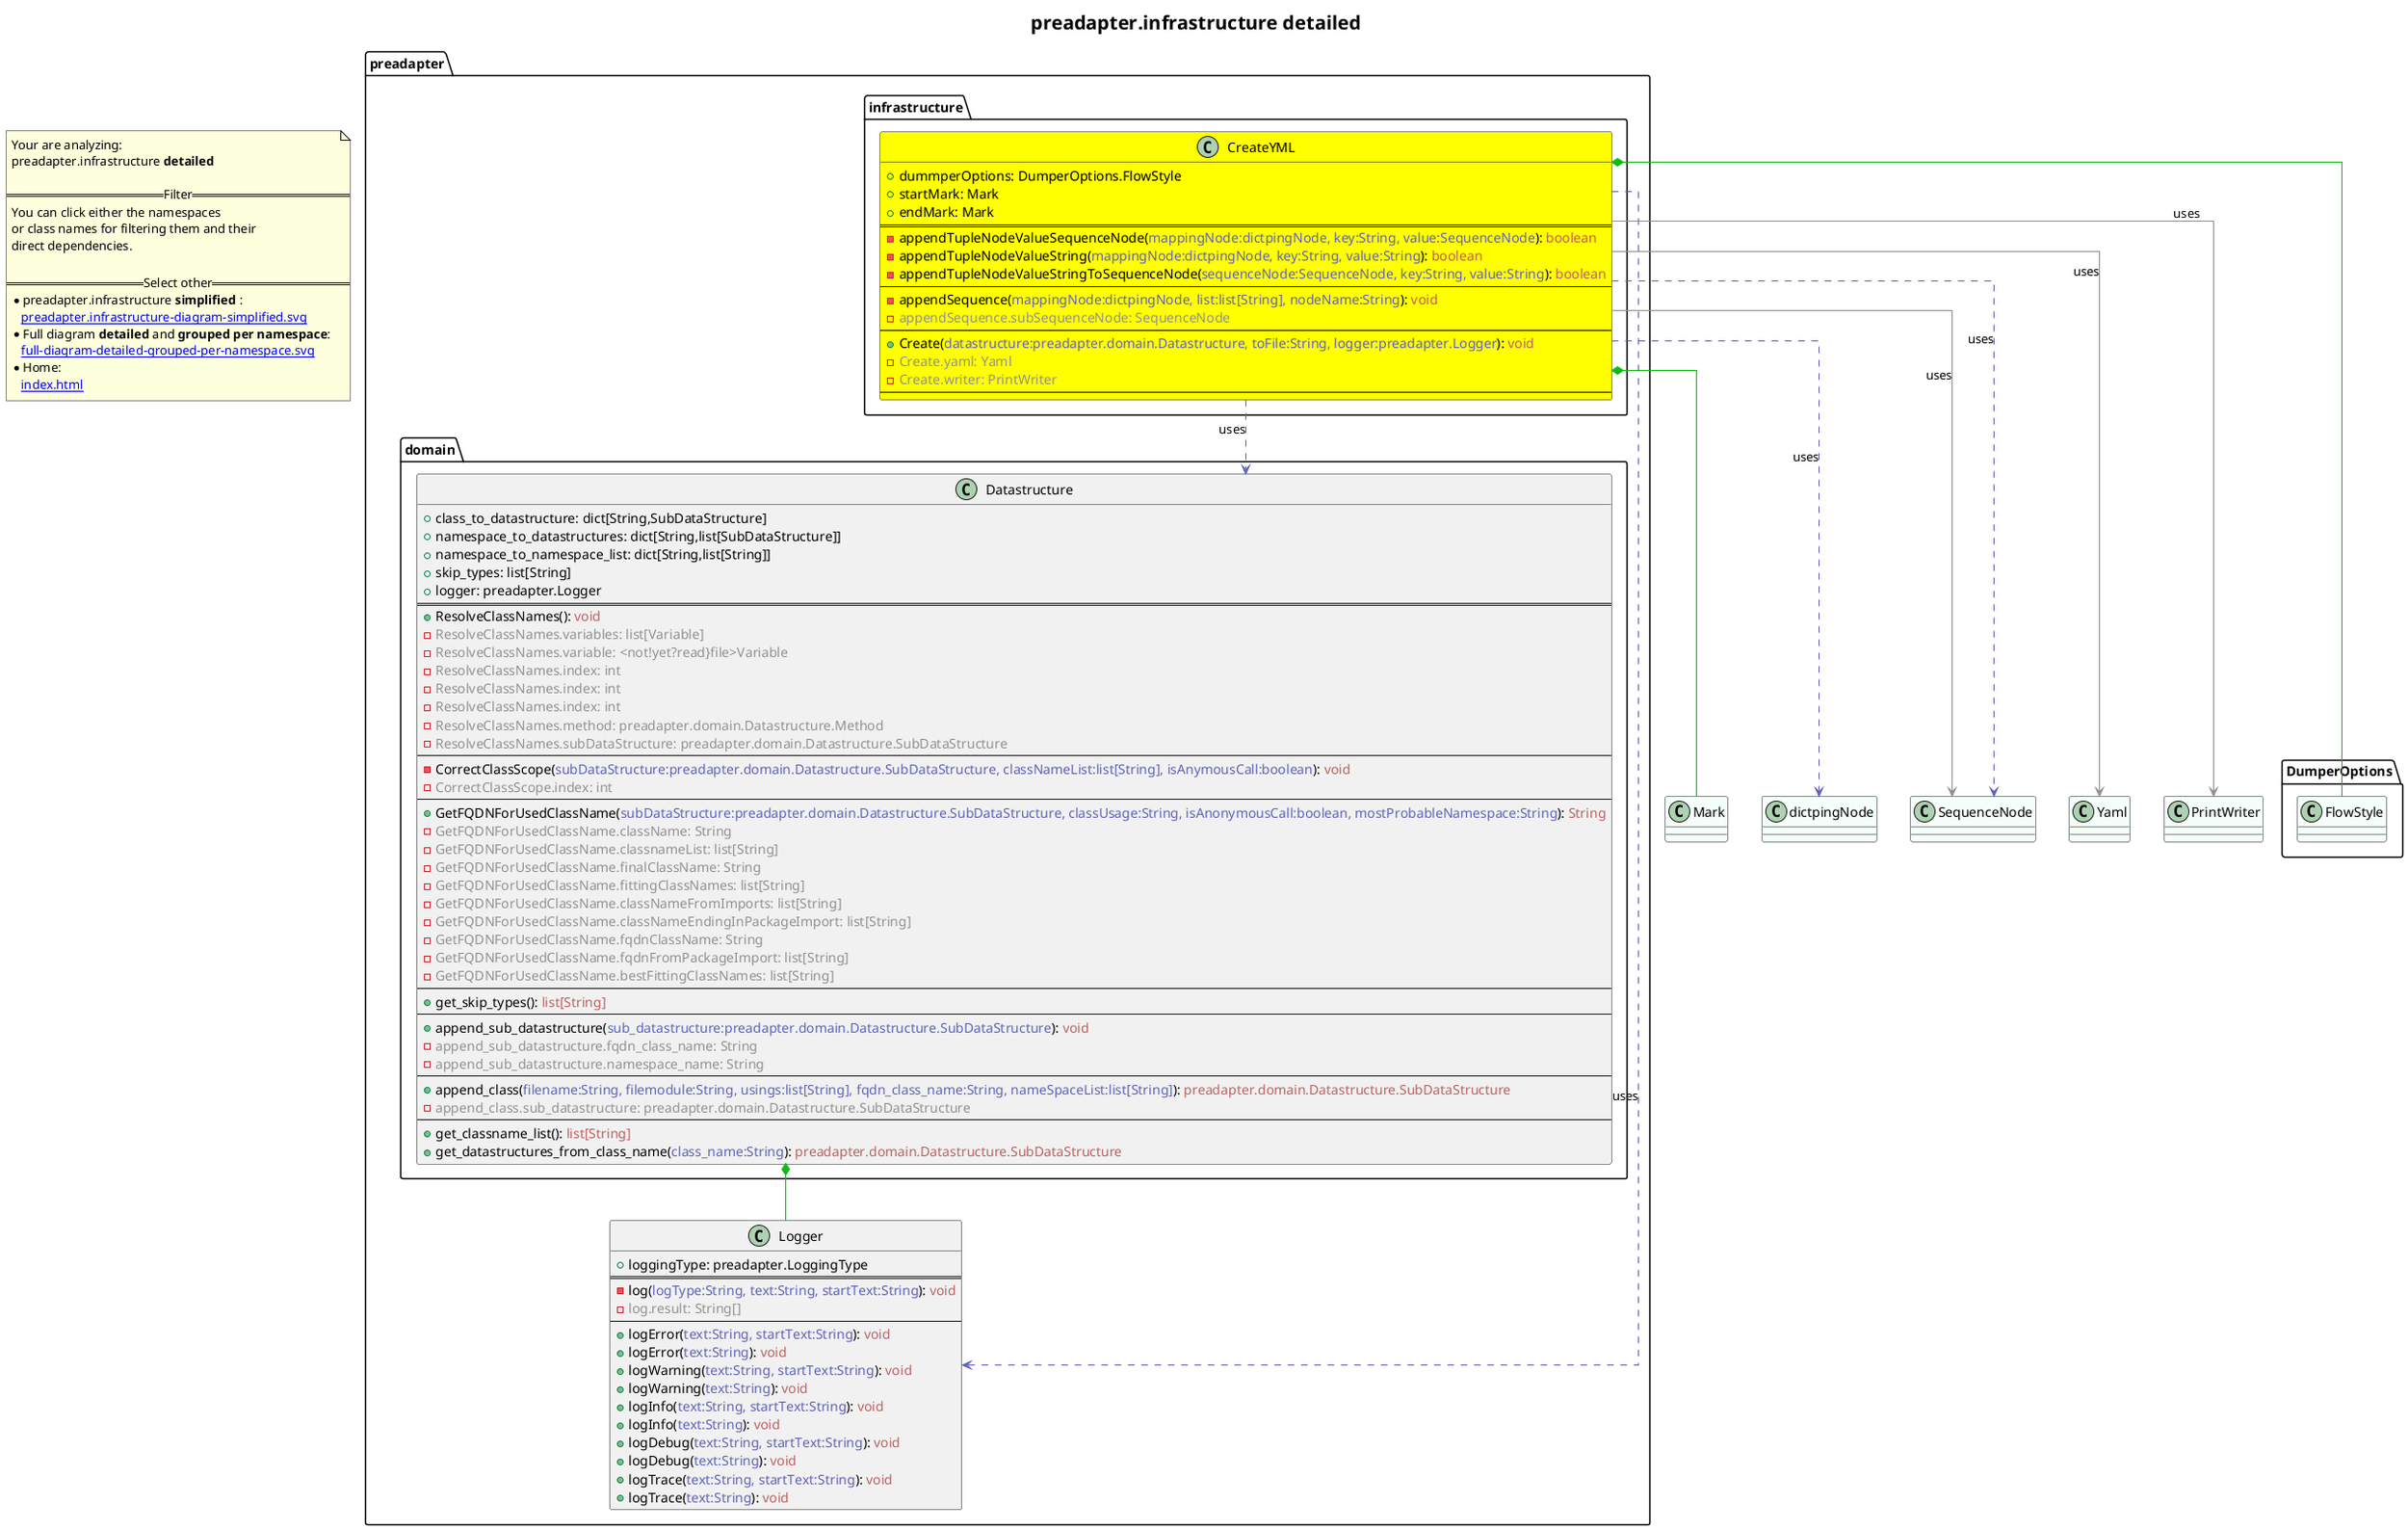 @startuml
skinparam linetype ortho
title <size:20>preadapter.infrastructure **detailed** </size>
note "Your are analyzing:\npreadapter.infrastructure **detailed** \n\n==Filter==\nYou can click either the namespaces \nor class names for filtering them and their\ndirect dependencies.\n\n==Select other==\n* preadapter.infrastructure **simplified** :\n   [[preadapter.infrastructure-diagram-simplified.svg]]\n* Full diagram **detailed** and **grouped per namespace**:\n   [[full-diagram-detailed-grouped-per-namespace.svg]]\n* Home:\n   [[index.html]]" as FloatingNote
class DumperOptions.FlowStyle [[DumperOptions.FlowStyle-diagram-detailed.svg]] #MintCream {
}
class Mark [[Mark-diagram-detailed.svg]] #MintCream {
}
class dictpingNode [[dictpingNode-diagram-detailed.svg]] #MintCream {
}
class SequenceNode [[SequenceNode-diagram-detailed.svg]] #MintCream {
}
class Yaml [[Yaml-diagram-detailed.svg]] #MintCream {
}
class PrintWriter [[PrintWriter-diagram-detailed.svg]] #MintCream {
}
class preadapter.Logger [[preadapter.Logger-diagram-detailed.svg]]  {
  + loggingType: preadapter.LoggingType
==
  - log(<font color="6060BB">logType:String, text:String, startText:String</font>): <font color="BB6060">void</font>
  - <font color="909090">log.result: String[]</font>
--
  + logError(<font color="6060BB">text:String, startText:String</font>): <font color="BB6060">void</font>
  + logError(<font color="6060BB">text:String</font>): <font color="BB6060">void</font>
  + logWarning(<font color="6060BB">text:String, startText:String</font>): <font color="BB6060">void</font>
  + logWarning(<font color="6060BB">text:String</font>): <font color="BB6060">void</font>
  + logInfo(<font color="6060BB">text:String, startText:String</font>): <font color="BB6060">void</font>
  + logInfo(<font color="6060BB">text:String</font>): <font color="BB6060">void</font>
  + logDebug(<font color="6060BB">text:String, startText:String</font>): <font color="BB6060">void</font>
  + logDebug(<font color="6060BB">text:String</font>): <font color="BB6060">void</font>
  + logTrace(<font color="6060BB">text:String, startText:String</font>): <font color="BB6060">void</font>
  + logTrace(<font color="6060BB">text:String</font>): <font color="BB6060">void</font>
}
  class preadapter.domain.Datastructure [[preadapter.domain.Datastructure-diagram-detailed.svg]]  {
    + class_to_datastructure: dict[String,SubDataStructure]
    + namespace_to_datastructures: dict[String,list[SubDataStructure]]
    + namespace_to_namespace_list: dict[String,list[String]]
    + skip_types: list[String]
    + logger: preadapter.Logger
==
    + ResolveClassNames(<font color="6060BB"></font>): <font color="BB6060">void</font>
    - <font color="909090">ResolveClassNames.variables: list[Variable]</font>
    - <font color="909090">ResolveClassNames.variable: <not!yet?read}file>Variable</font>
    - <font color="909090">ResolveClassNames.index: int</font>
    - <font color="909090">ResolveClassNames.index: int</font>
    - <font color="909090">ResolveClassNames.index: int</font>
    - <font color="909090">ResolveClassNames.method: preadapter.domain.Datastructure.Method</font>
    - <font color="909090">ResolveClassNames.subDataStructure: preadapter.domain.Datastructure.SubDataStructure</font>
--
    - CorrectClassScope(<font color="6060BB">subDataStructure:preadapter.domain.Datastructure.SubDataStructure, classNameList:list[String], isAnymousCall:boolean</font>): <font color="BB6060">void</font>
    - <font color="909090">CorrectClassScope.index: int</font>
--
    + GetFQDNForUsedClassName(<font color="6060BB">subDataStructure:preadapter.domain.Datastructure.SubDataStructure, classUsage:String, isAnonymousCall:boolean, mostProbableNamespace:String</font>): <font color="BB6060">String</font>
    - <font color="909090">GetFQDNForUsedClassName.className: String</font>
    - <font color="909090">GetFQDNForUsedClassName.classnameList: list[String]</font>
    - <font color="909090">GetFQDNForUsedClassName.finalClassName: String</font>
    - <font color="909090">GetFQDNForUsedClassName.fittingClassNames: list[String]</font>
    - <font color="909090">GetFQDNForUsedClassName.classNameFromImports: list[String]</font>
    - <font color="909090">GetFQDNForUsedClassName.classNameEndingInPackageImport: list[String]</font>
    - <font color="909090">GetFQDNForUsedClassName.fqdnClassName: String</font>
    - <font color="909090">GetFQDNForUsedClassName.fqdnFromPackageImport: list[String]</font>
    - <font color="909090">GetFQDNForUsedClassName.bestFittingClassNames: list[String]</font>
--
    + get_skip_types(<font color="6060BB"></font>): <font color="BB6060">list[String]</font>
--
    + append_sub_datastructure(<font color="6060BB">sub_datastructure:preadapter.domain.Datastructure.SubDataStructure</font>): <font color="BB6060">void</font>
    - <font color="909090">append_sub_datastructure.fqdn_class_name: String</font>
    - <font color="909090">append_sub_datastructure.namespace_name: String</font>
--
    + append_class(<font color="6060BB">filename:String, filemodule:String, usings:list[String], fqdn_class_name:String, nameSpaceList:list[String]</font>): <font color="BB6060">preadapter.domain.Datastructure.SubDataStructure</font>
    - <font color="909090">append_class.sub_datastructure: preadapter.domain.Datastructure.SubDataStructure</font>
--
    + get_classname_list(<font color="6060BB"></font>): <font color="BB6060">list[String]</font>
    + get_datastructures_from_class_name(<font color="6060BB">class_name:String</font>): <font color="BB6060">preadapter.domain.Datastructure.SubDataStructure</font>
  }
  class preadapter.infrastructure.CreateYML [[preadapter.infrastructure.CreateYML-diagram-detailed.svg]] #yellow {
    + dummperOptions: DumperOptions.FlowStyle
    + startMark: Mark
    + endMark: Mark
==
    - appendTupleNodeValueSequenceNode(<font color="6060BB">mappingNode:dictpingNode, key:String, value:SequenceNode</font>): <font color="BB6060">boolean</font>
    - appendTupleNodeValueString(<font color="6060BB">mappingNode:dictpingNode, key:String, value:String</font>): <font color="BB6060">boolean</font>
    - appendTupleNodeValueStringToSequenceNode(<font color="6060BB">sequenceNode:SequenceNode, key:String, value:String</font>): <font color="BB6060">boolean</font>
--
    - appendSequence(<font color="6060BB">mappingNode:dictpingNode, list:list[String], nodeName:String</font>): <font color="BB6060">void</font>
    - <font color="909090">appendSequence.subSequenceNode: SequenceNode</font>
--
    + Create(<font color="6060BB">datastructure:preadapter.domain.Datastructure, toFile:String, logger:preadapter.Logger</font>): <font color="BB6060">void</font>
    - <font color="909090">Create.yaml: Yaml</font>
    - <font color="909090">Create.writer: PrintWriter</font>
--
  }
 ' *************************************** 
 ' *************************************** 
 ' *************************************** 
' Class relations extracted from namespace:
' 
' Class relations extracted from namespace:
' preadapter
' Class relations extracted from namespace:
' preadapter.domain
preadapter.domain.Datastructure *-[#10BB10]- preadapter.Logger 
' Class relations extracted from namespace:
' preadapter.infrastructure
preadapter.infrastructure.CreateYML *-[#10BB10]- DumperOptions.FlowStyle 
preadapter.infrastructure.CreateYML *-[#10BB10]- Mark 
preadapter.infrastructure.CreateYML .[#6060BB].> dictpingNode  : uses 
preadapter.infrastructure.CreateYML .[#6060BB].> SequenceNode  : uses 
preadapter.infrastructure.CreateYML -[#909090]-> SequenceNode  : uses 
preadapter.infrastructure.CreateYML .[#6060BB].> preadapter.domain.Datastructure  : uses 
preadapter.infrastructure.CreateYML .[#6060BB].> preadapter.Logger  : uses 
preadapter.infrastructure.CreateYML -[#909090]-> Yaml  : uses 
preadapter.infrastructure.CreateYML -[#909090]-> PrintWriter  : uses 
@enduml